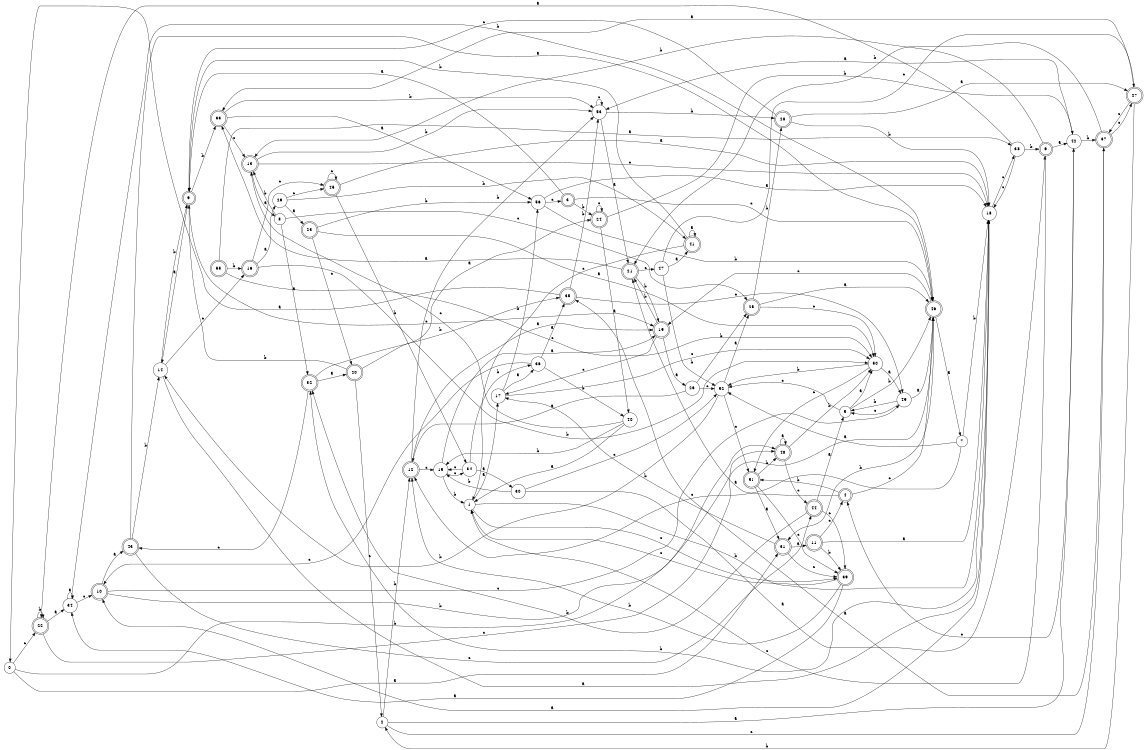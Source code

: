 digraph n46_3 {
__start0 [label="" shape="none"];

rankdir=LR;
size="8,5";

s0 [style="filled", color="black", fillcolor="white" shape="circle", label="0"];
s1 [style="filled", color="black", fillcolor="white" shape="circle", label="1"];
s2 [style="filled", color="black", fillcolor="white" shape="circle", label="2"];
s3 [style="rounded,filled", color="black", fillcolor="white" shape="doublecircle", label="3"];
s4 [style="rounded,filled", color="black", fillcolor="white" shape="doublecircle", label="4"];
s5 [style="filled", color="black", fillcolor="white" shape="circle", label="5"];
s6 [style="rounded,filled", color="black", fillcolor="white" shape="doublecircle", label="6"];
s7 [style="filled", color="black", fillcolor="white" shape="circle", label="7"];
s8 [style="filled", color="black", fillcolor="white" shape="circle", label="8"];
s9 [style="rounded,filled", color="black", fillcolor="white" shape="doublecircle", label="9"];
s10 [style="rounded,filled", color="black", fillcolor="white" shape="doublecircle", label="10"];
s11 [style="rounded,filled", color="black", fillcolor="white" shape="doublecircle", label="11"];
s12 [style="rounded,filled", color="black", fillcolor="white" shape="doublecircle", label="12"];
s13 [style="rounded,filled", color="black", fillcolor="white" shape="doublecircle", label="13"];
s14 [style="filled", color="black", fillcolor="white" shape="circle", label="14"];
s15 [style="filled", color="black", fillcolor="white" shape="circle", label="15"];
s16 [style="rounded,filled", color="black", fillcolor="white" shape="doublecircle", label="16"];
s17 [style="filled", color="black", fillcolor="white" shape="circle", label="17"];
s18 [style="filled", color="black", fillcolor="white" shape="circle", label="18"];
s19 [style="rounded,filled", color="black", fillcolor="white" shape="doublecircle", label="19"];
s20 [style="rounded,filled", color="black", fillcolor="white" shape="doublecircle", label="20"];
s21 [style="rounded,filled", color="black", fillcolor="white" shape="doublecircle", label="21"];
s22 [style="rounded,filled", color="black", fillcolor="white" shape="doublecircle", label="22"];
s23 [style="rounded,filled", color="black", fillcolor="white" shape="doublecircle", label="23"];
s24 [style="rounded,filled", color="black", fillcolor="white" shape="doublecircle", label="24"];
s25 [style="rounded,filled", color="black", fillcolor="white" shape="doublecircle", label="25"];
s26 [style="filled", color="black", fillcolor="white" shape="circle", label="26"];
s27 [style="rounded,filled", color="black", fillcolor="white" shape="doublecircle", label="27"];
s28 [style="rounded,filled", color="black", fillcolor="white" shape="doublecircle", label="28"];
s29 [style="filled", color="black", fillcolor="white" shape="circle", label="29"];
s30 [style="filled", color="black", fillcolor="white" shape="circle", label="30"];
s31 [style="rounded,filled", color="black", fillcolor="white" shape="doublecircle", label="31"];
s32 [style="rounded,filled", color="black", fillcolor="white" shape="doublecircle", label="32"];
s33 [style="rounded,filled", color="black", fillcolor="white" shape="doublecircle", label="33"];
s34 [style="filled", color="black", fillcolor="white" shape="circle", label="34"];
s35 [style="rounded,filled", color="black", fillcolor="white" shape="doublecircle", label="35"];
s36 [style="filled", color="black", fillcolor="white" shape="circle", label="36"];
s37 [style="rounded,filled", color="black", fillcolor="white" shape="doublecircle", label="37"];
s38 [style="filled", color="black", fillcolor="white" shape="circle", label="38"];
s39 [style="rounded,filled", color="black", fillcolor="white" shape="doublecircle", label="39"];
s40 [style="filled", color="black", fillcolor="white" shape="circle", label="40"];
s41 [style="rounded,filled", color="black", fillcolor="white" shape="doublecircle", label="41"];
s42 [style="filled", color="black", fillcolor="white" shape="circle", label="42"];
s43 [style="rounded,filled", color="black", fillcolor="white" shape="doublecircle", label="43"];
s44 [style="rounded,filled", color="black", fillcolor="white" shape="doublecircle", label="44"];
s45 [style="rounded,filled", color="black", fillcolor="white" shape="doublecircle", label="45"];
s46 [style="rounded,filled", color="black", fillcolor="white" shape="doublecircle", label="46"];
s47 [style="filled", color="black", fillcolor="white" shape="circle", label="47"];
s48 [style="rounded,filled", color="black", fillcolor="white" shape="doublecircle", label="48"];
s49 [style="filled", color="black", fillcolor="white" shape="circle", label="49"];
s50 [style="filled", color="black", fillcolor="white" shape="circle", label="50"];
s51 [style="rounded,filled", color="black", fillcolor="white" shape="doublecircle", label="51"];
s52 [style="filled", color="black", fillcolor="white" shape="circle", label="52"];
s53 [style="filled", color="black", fillcolor="white" shape="circle", label="53"];
s54 [style="filled", color="black", fillcolor="white" shape="circle", label="54"];
s55 [style="rounded,filled", color="black", fillcolor="white" shape="doublecircle", label="55"];
s56 [style="filled", color="black", fillcolor="white" shape="circle", label="56"];
s0 -> s31 [label="a"];
s0 -> s48 [label="b"];
s0 -> s22 [label="c"];
s1 -> s17 [label="a"];
s1 -> s18 [label="b"];
s1 -> s39 [label="c"];
s2 -> s42 [label="a"];
s2 -> s12 [label="b"];
s2 -> s37 [label="c"];
s3 -> s9 [label="a"];
s3 -> s24 [label="b"];
s3 -> s46 [label="c"];
s4 -> s21 [label="a"];
s4 -> s51 [label="b"];
s4 -> s46 [label="c"];
s5 -> s50 [label="a"];
s5 -> s46 [label="b"];
s5 -> s52 [label="c"];
s6 -> s42 [label="a"];
s6 -> s13 [label="b"];
s6 -> s1 [label="c"];
s7 -> s52 [label="a"];
s7 -> s18 [label="b"];
s7 -> s12 [label="c"];
s8 -> s32 [label="a"];
s8 -> s13 [label="b"];
s8 -> s25 [label="c"];
s9 -> s14 [label="a"];
s9 -> s33 [label="b"];
s9 -> s19 [label="c"];
s10 -> s43 [label="a"];
s10 -> s48 [label="b"];
s10 -> s49 [label="c"];
s11 -> s18 [label="a"];
s11 -> s39 [label="b"];
s11 -> s4 [label="c"];
s12 -> s19 [label="a"];
s12 -> s53 [label="b"];
s12 -> s15 [label="c"];
s13 -> s8 [label="a"];
s13 -> s53 [label="b"];
s13 -> s18 [label="c"];
s14 -> s18 [label="a"];
s14 -> s9 [label="b"];
s14 -> s16 [label="c"];
s15 -> s19 [label="a"];
s15 -> s1 [label="b"];
s15 -> s54 [label="c"];
s16 -> s29 [label="a"];
s16 -> s50 [label="b"];
s16 -> s45 [label="c"];
s17 -> s36 [label="a"];
s17 -> s56 [label="b"];
s17 -> s50 [label="c"];
s18 -> s10 [label="a"];
s18 -> s32 [label="b"];
s18 -> s38 [label="c"];
s19 -> s26 [label="a"];
s19 -> s21 [label="b"];
s19 -> s17 [label="c"];
s20 -> s24 [label="a"];
s20 -> s9 [label="b"];
s20 -> s2 [label="c"];
s21 -> s33 [label="a"];
s21 -> s19 [label="b"];
s21 -> s47 [label="c"];
s22 -> s34 [label="a"];
s22 -> s22 [label="b"];
s22 -> s46 [label="c"];
s23 -> s50 [label="a"];
s23 -> s56 [label="b"];
s23 -> s20 [label="c"];
s24 -> s40 [label="a"];
s24 -> s42 [label="b"];
s24 -> s24 [label="c"];
s25 -> s46 [label="a"];
s25 -> s28 [label="b"];
s25 -> s50 [label="c"];
s26 -> s12 [label="a"];
s26 -> s25 [label="b"];
s26 -> s52 [label="c"];
s27 -> s33 [label="a"];
s27 -> s2 [label="b"];
s27 -> s37 [label="c"];
s28 -> s27 [label="a"];
s28 -> s18 [label="b"];
s28 -> s9 [label="c"];
s29 -> s23 [label="a"];
s29 -> s41 [label="b"];
s29 -> s45 [label="c"];
s30 -> s6 [label="a"];
s30 -> s15 [label="b"];
s30 -> s52 [label="c"];
s31 -> s11 [label="a"];
s31 -> s17 [label="b"];
s31 -> s39 [label="c"];
s32 -> s20 [label="a"];
s32 -> s35 [label="b"];
s32 -> s43 [label="c"];
s33 -> s56 [label="a"];
s33 -> s53 [label="b"];
s33 -> s13 [label="c"];
s34 -> s34 [label="a"];
s34 -> s46 [label="b"];
s34 -> s10 [label="c"];
s35 -> s0 [label="a"];
s35 -> s53 [label="b"];
s35 -> s49 [label="c"];
s36 -> s35 [label="a"];
s36 -> s40 [label="b"];
s36 -> s10 [label="c"];
s37 -> s35 [label="a"];
s37 -> s21 [label="b"];
s37 -> s27 [label="c"];
s38 -> s22 [label="a"];
s38 -> s6 [label="b"];
s38 -> s18 [label="c"];
s39 -> s34 [label="a"];
s39 -> s12 [label="b"];
s39 -> s1 [label="c"];
s40 -> s1 [label="a"];
s40 -> s15 [label="b"];
s40 -> s13 [label="c"];
s41 -> s41 [label="a"];
s41 -> s9 [label="b"];
s41 -> s1 [label="c"];
s42 -> s53 [label="a"];
s42 -> s37 [label="b"];
s42 -> s4 [label="c"];
s43 -> s46 [label="a"];
s43 -> s14 [label="b"];
s43 -> s44 [label="c"];
s44 -> s5 [label="a"];
s44 -> s32 [label="b"];
s44 -> s39 [label="c"];
s45 -> s18 [label="a"];
s45 -> s54 [label="b"];
s45 -> s45 [label="c"];
s46 -> s7 [label="a"];
s46 -> s31 [label="b"];
s46 -> s19 [label="c"];
s47 -> s41 [label="a"];
s47 -> s52 [label="b"];
s47 -> s27 [label="c"];
s48 -> s48 [label="a"];
s48 -> s50 [label="b"];
s48 -> s44 [label="c"];
s49 -> s46 [label="a"];
s49 -> s5 [label="b"];
s49 -> s5 [label="c"];
s50 -> s49 [label="a"];
s50 -> s52 [label="b"];
s50 -> s51 [label="c"];
s51 -> s31 [label="a"];
s51 -> s48 [label="b"];
s51 -> s39 [label="c"];
s52 -> s25 [label="a"];
s52 -> s14 [label="b"];
s52 -> s51 [label="c"];
s53 -> s21 [label="a"];
s53 -> s28 [label="b"];
s53 -> s53 [label="c"];
s54 -> s30 [label="a"];
s54 -> s36 [label="b"];
s54 -> s15 [label="c"];
s55 -> s38 [label="a"];
s55 -> s16 [label="b"];
s55 -> s50 [label="c"];
s56 -> s18 [label="a"];
s56 -> s46 [label="b"];
s56 -> s3 [label="c"];

}